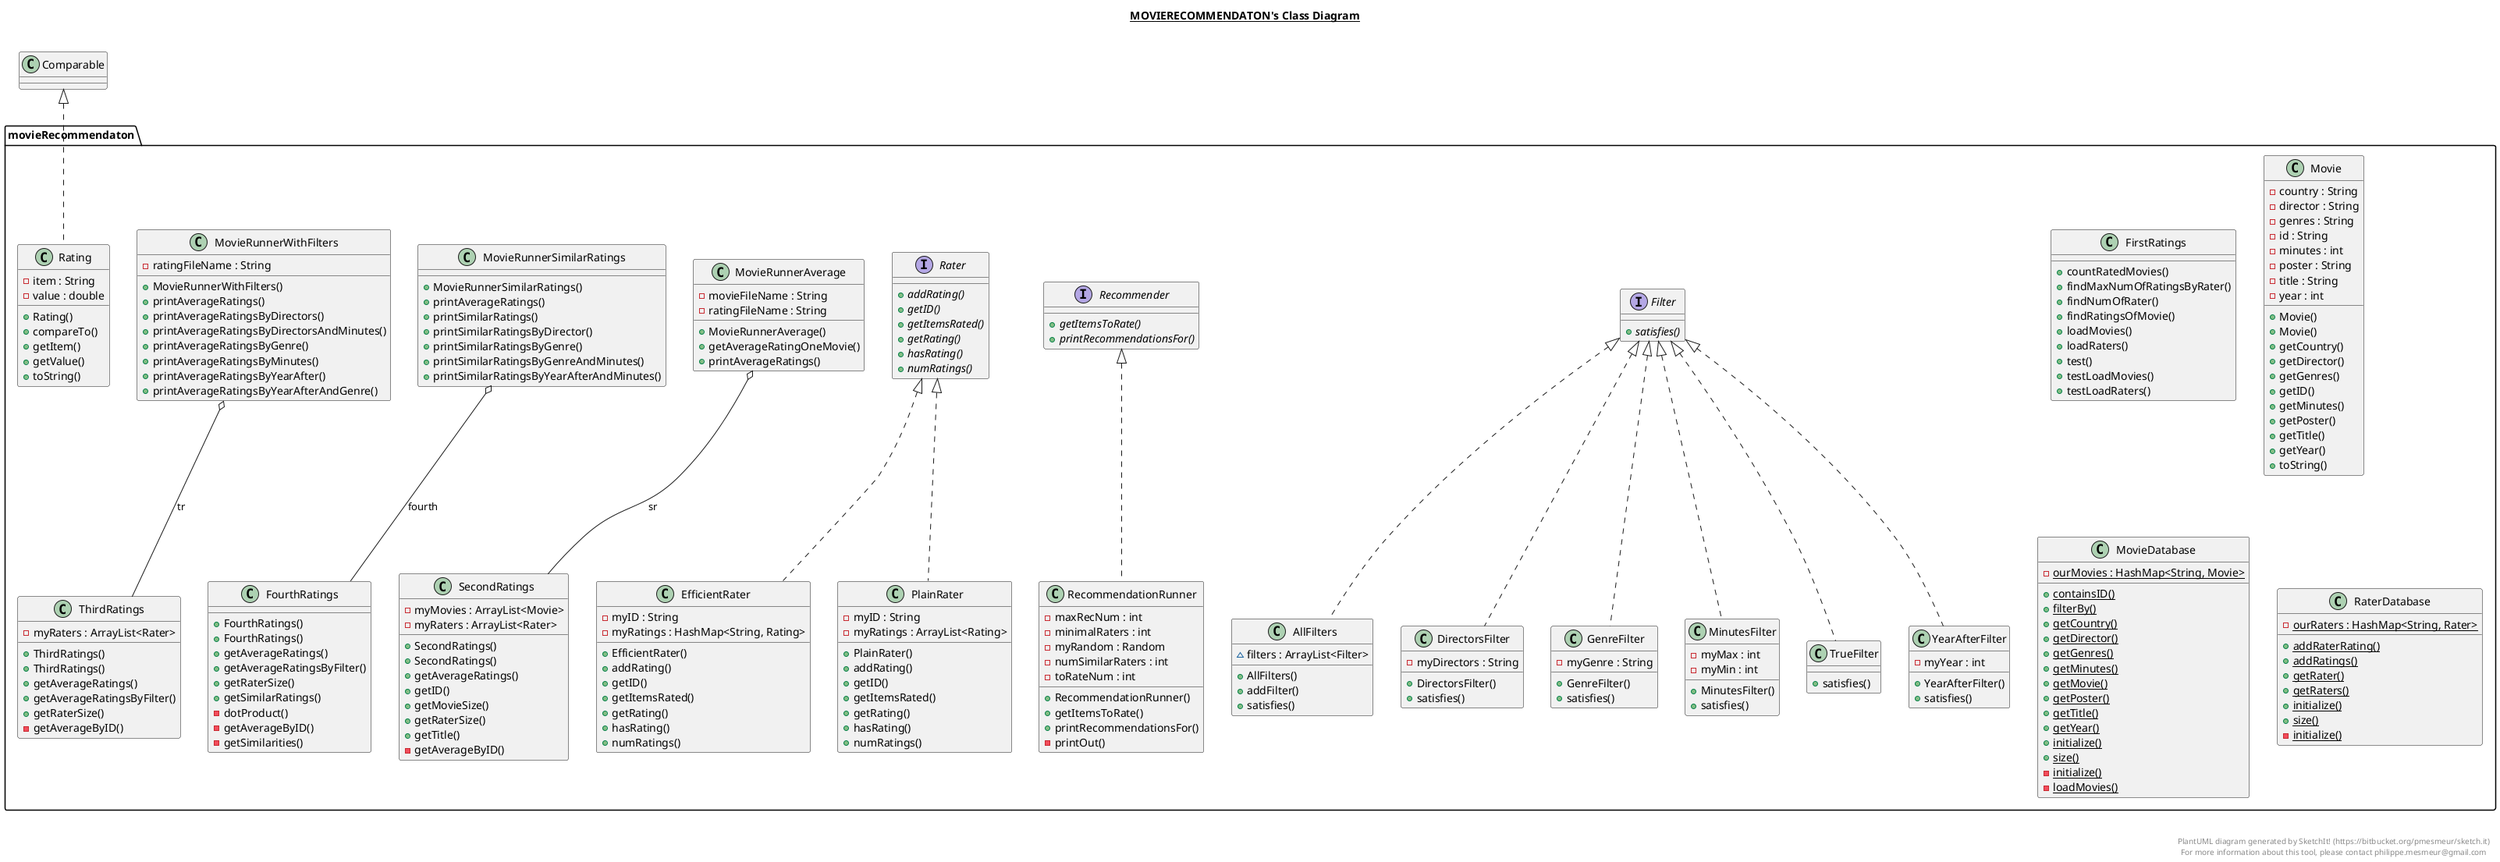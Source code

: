 @startuml

title __MOVIERECOMMENDATON's Class Diagram__\n


    namespace movieRecommendaton {
      class movieRecommendaton.AllFilters {
          ~ filters : ArrayList<Filter>
          + AllFilters()
          + addFilter()
          + satisfies()
      }

  }
  


    namespace movieRecommendaton {
      class movieRecommendaton.DirectorsFilter {
          - myDirectors : String
          + DirectorsFilter()
          + satisfies()
      }
    }

  


    namespace movieRecommendaton {
      class movieRecommendaton.EfficientRater {
          - myID : String
          - myRatings : HashMap<String, Rating>
          + EfficientRater()
          + addRating()
          + getID()
          + getItemsRated()
          + getRating()
          + hasRating()
          + numRatings()
      }
    }

  


    namespace movieRecommendaton {
      interface movieRecommendaton.Filter {
          {abstract} + satisfies()
      }
    }

  


    namespace movieRecommendaton {
      class movieRecommendaton.FirstRatings {
          + countRatedMovies()
          + findMaxNumOfRatingsByRater()
          + findNumOfRater()
          + findRatingsOfMovie()
          + loadMovies()
          + loadRaters()
          + test()
          + testLoadMovies()
          + testLoadRaters()
      }
    }

  

    namespace movieRecommendaton {
      class movieRecommendaton.FourthRatings {
          + FourthRatings()
          + FourthRatings()
          + getAverageRatings()
          + getAverageRatingsByFilter()
          + getRaterSize()
          + getSimilarRatings()
          - dotProduct()
          - getAverageByID()
          - getSimilarities()
      }
    }

  


    namespace movieRecommendaton {
      class movieRecommendaton.GenreFilter {
          - myGenre : String
          + GenreFilter()
          + satisfies()
      }
    }

  


    namespace movieRecommendaton {
      class movieRecommendaton.MinutesFilter {
          - myMax : int
          - myMin : int
          + MinutesFilter()
          + satisfies()
      }
    }

  

    namespace movieRecommendaton {
      class movieRecommendaton.Movie {
          - country : String
          - director : String
          - genres : String
          - id : String
          - minutes : int
          - poster : String
          - title : String
          - year : int
          + Movie()
          + Movie()
          + getCountry()
          + getDirector()
          + getGenres()
          + getID()
          + getMinutes()
          + getPoster()
          + getTitle()
          + getYear()
          + toString()
      }
    }

  

    namespace movieRecommendaton {
      class movieRecommendaton.MovieDatabase {
          {static} - ourMovies : HashMap<String, Movie>
          {static} + containsID()
          {static} + filterBy()
          {static} + getCountry()
          {static} + getDirector()
          {static} + getGenres()
          {static} + getMinutes()
          {static} + getMovie()
          {static} + getPoster()
          {static} + getTitle()
          {static} + getYear()
          {static} + initialize()
          {static} + size()
          {static} - initialize()
          {static} - loadMovies()
      }
    }

  

    namespace movieRecommendaton {
      class movieRecommendaton.MovieRunnerAverage {
          - movieFileName : String
          - ratingFileName : String
          + MovieRunnerAverage()
          + getAverageRatingOneMovie()
          + printAverageRatings()
      }
    }

  

    namespace movieRecommendaton {
      class movieRecommendaton.MovieRunnerSimilarRatings {
          + MovieRunnerSimilarRatings()
          + printAverageRatings()
          + printSimilarRatings()
          + printSimilarRatingsByDirector()
          + printSimilarRatingsByGenre()
          + printSimilarRatingsByGenreAndMinutes()
          + printSimilarRatingsByYearAfterAndMinutes()
      }
    }

  

    namespace movieRecommendaton {
      class movieRecommendaton.MovieRunnerWithFilters {
          - ratingFileName : String
          + MovieRunnerWithFilters()
          + printAverageRatings()
          + printAverageRatingsByDirectors()
          + printAverageRatingsByDirectorsAndMinutes()
          + printAverageRatingsByGenre()
          + printAverageRatingsByMinutes()
          + printAverageRatingsByYearAfter()
          + printAverageRatingsByYearAfterAndGenre()
      }
    }

  

    namespace movieRecommendaton {
      class movieRecommendaton.PlainRater {
          - myID : String
          - myRatings : ArrayList<Rating>
          + PlainRater()
          + addRating()
          + getID()
          + getItemsRated()
          + getRating()
          + hasRating()
          + numRatings()
      }

  }
  


    namespace movieRecommendaton {
      interface movieRecommendaton.Rater {
          {abstract} + addRating()
          {abstract} + getID()
          {abstract} + getItemsRated()
          {abstract} + getRating()
          {abstract} + hasRating()
          {abstract} + numRatings()
      }

  }
  


    namespace movieRecommendaton {
      class movieRecommendaton.RaterDatabase {
          {static} - ourRaters : HashMap<String, Rater>
          {static} + addRaterRating()
          {static} + addRatings()
          {static} + getRater()
          {static} + getRaters()
          {static} + initialize()
          {static} + size()
          {static} - initialize()
      }
    }


    namespace movieRecommendaton {
      class movieRecommendaton.Rating {
          - item : String
          - value : double
          + Rating()
          + compareTo()
          + getItem()
          + getValue()
          + toString()
      }

  }
  

    namespace movieRecommendaton {
      class movieRecommendaton.RecommendationRunner {
          - maxRecNum : int
          - minimalRaters : int
          - myRandom : Random
          - numSimilarRaters : int
          - toRateNum : int
          + RecommendationRunner()
          + getItemsToRate()
          + printRecommendationsFor()
          - printOut()
      }

  }
  

    namespace movieRecommendaton {
      interface movieRecommendaton.Recommender {
          {abstract} + getItemsToRate()
          {abstract} + printRecommendationsFor()

    }
  }
  

    namespace movieRecommendaton {
      class movieRecommendaton.SecondRatings {
          - myMovies : ArrayList<Movie>
          - myRaters : ArrayList<Rater>
          + SecondRatings()
          + SecondRatings()
          + getAverageRatings()
          + getID()
          + getMovieSize()
          + getRaterSize()
          + getTitle()
          - getAverageByID()
      }

  }
  

    namespace movieRecommendaton {
      class movieRecommendaton.ThirdRatings {
          - myRaters : ArrayList<Rater>
          + ThirdRatings()
          + ThirdRatings()
          + getAverageRatings()
          + getAverageRatingsByFilter()
          + getRaterSize()
          - getAverageByID()
      }

  }
  


    namespace movieRecommendaton {
      class movieRecommendaton.TrueFilter {
          + satisfies()

    }
  }
  

    namespace movieRecommendaton {
      class movieRecommendaton.YearAfterFilter {
          - myYear : int
          + YearAfterFilter()
          + satisfies()
      }

  }
  

  movieRecommendaton.AllFilters .up.|> movieRecommendaton.Filter
  movieRecommendaton.DirectorsFilter .up.|> movieRecommendaton.Filter
  movieRecommendaton.EfficientRater .up.|> movieRecommendaton.Rater
  movieRecommendaton.GenreFilter .up.|> movieRecommendaton.Filter
  movieRecommendaton.MinutesFilter .up.|> movieRecommendaton.Filter
  movieRecommendaton.MovieRunnerAverage o-- movieRecommendaton.SecondRatings : sr
  movieRecommendaton.MovieRunnerSimilarRatings o-- movieRecommendaton.FourthRatings : fourth
  movieRecommendaton.MovieRunnerWithFilters o-- movieRecommendaton.ThirdRatings : tr
  movieRecommendaton.PlainRater .up.|> movieRecommendaton.Rater
  movieRecommendaton.Rating .up.|> Comparable
  movieRecommendaton.RecommendationRunner .up.|> movieRecommendaton.Recommender
  movieRecommendaton.TrueFilter .up.|> movieRecommendaton.Filter
  movieRecommendaton.YearAfterFilter .up.|> movieRecommendaton.Filter


right footer


PlantUML diagram generated by SketchIt! (https://bitbucket.org/pmesmeur/sketch.it)
For more information about this tool, please contact philippe.mesmeur@gmail.com
endfooter

@enduml
